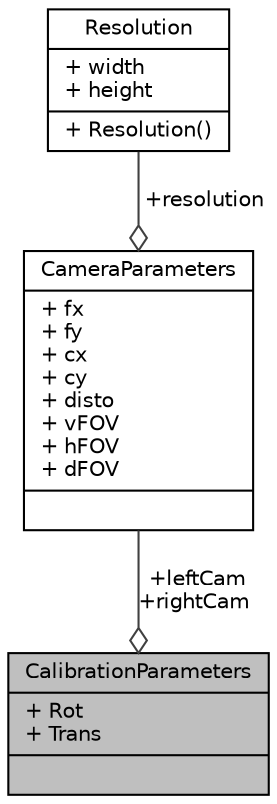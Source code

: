digraph "CalibrationParameters"
{
 // LATEX_PDF_SIZE
  edge [fontname="Helvetica",fontsize="10",labelfontname="Helvetica",labelfontsize="10"];
  node [fontname="Helvetica",fontsize="10",shape=record];
  Node1 [label="{CalibrationParameters\n|+ Rot\l+ Trans\l|}",height=0.2,width=0.4,color="black", fillcolor="grey75", style="filled", fontcolor="black",tooltip="Holds calibration information about the current ZED's hardware, including per-sensor calibration and ..."];
  Node2 -> Node1 [color="grey25",fontsize="10",style="solid",label=" +leftCam\n+rightCam" ,arrowhead="odiamond",fontname="Helvetica"];
  Node2 [label="{CameraParameters\n|+ fx\l+ fy\l+ cx\l+ cy\l+ disto\l+ vFOV\l+ hFOV\l+ dFOV\l|}",height=0.2,width=0.4,color="black", fillcolor="white", style="filled",URL="$structsl_1_1CameraParameters.html",tooltip="Calibration information for an individual sensor on the ZED (left or right)."];
  Node3 -> Node2 [color="grey25",fontsize="10",style="solid",label=" +resolution" ,arrowhead="odiamond",fontname="Helvetica"];
  Node3 [label="{Resolution\n|+ width\l+ height\l|+ Resolution()\l}",height=0.2,width=0.4,color="black", fillcolor="white", style="filled",URL="$structsl_1_1Resolution.html",tooltip="Holds a camera resolution as two pointers (for height and width) for easy passing back and forth to t..."];
}
